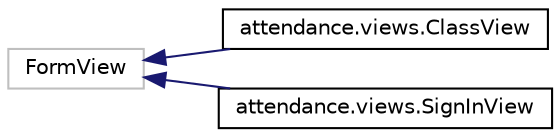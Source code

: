 digraph "Graphical Class Hierarchy"
{
  edge [fontname="Helvetica",fontsize="10",labelfontname="Helvetica",labelfontsize="10"];
  node [fontname="Helvetica",fontsize="10",shape=record];
  rankdir="LR";
  Node38 [label="FormView",height=0.2,width=0.4,color="grey75", fillcolor="white", style="filled"];
  Node38 -> Node0 [dir="back",color="midnightblue",fontsize="10",style="solid",fontname="Helvetica"];
  Node0 [label="attendance.views.ClassView",height=0.2,width=0.4,color="black", fillcolor="white", style="filled",URL="$classattendance_1_1views_1_1_class_view.html"];
  Node38 -> Node40 [dir="back",color="midnightblue",fontsize="10",style="solid",fontname="Helvetica"];
  Node40 [label="attendance.views.SignInView",height=0.2,width=0.4,color="black", fillcolor="white", style="filled",URL="$classattendance_1_1views_1_1_sign_in_view.html"];
}
